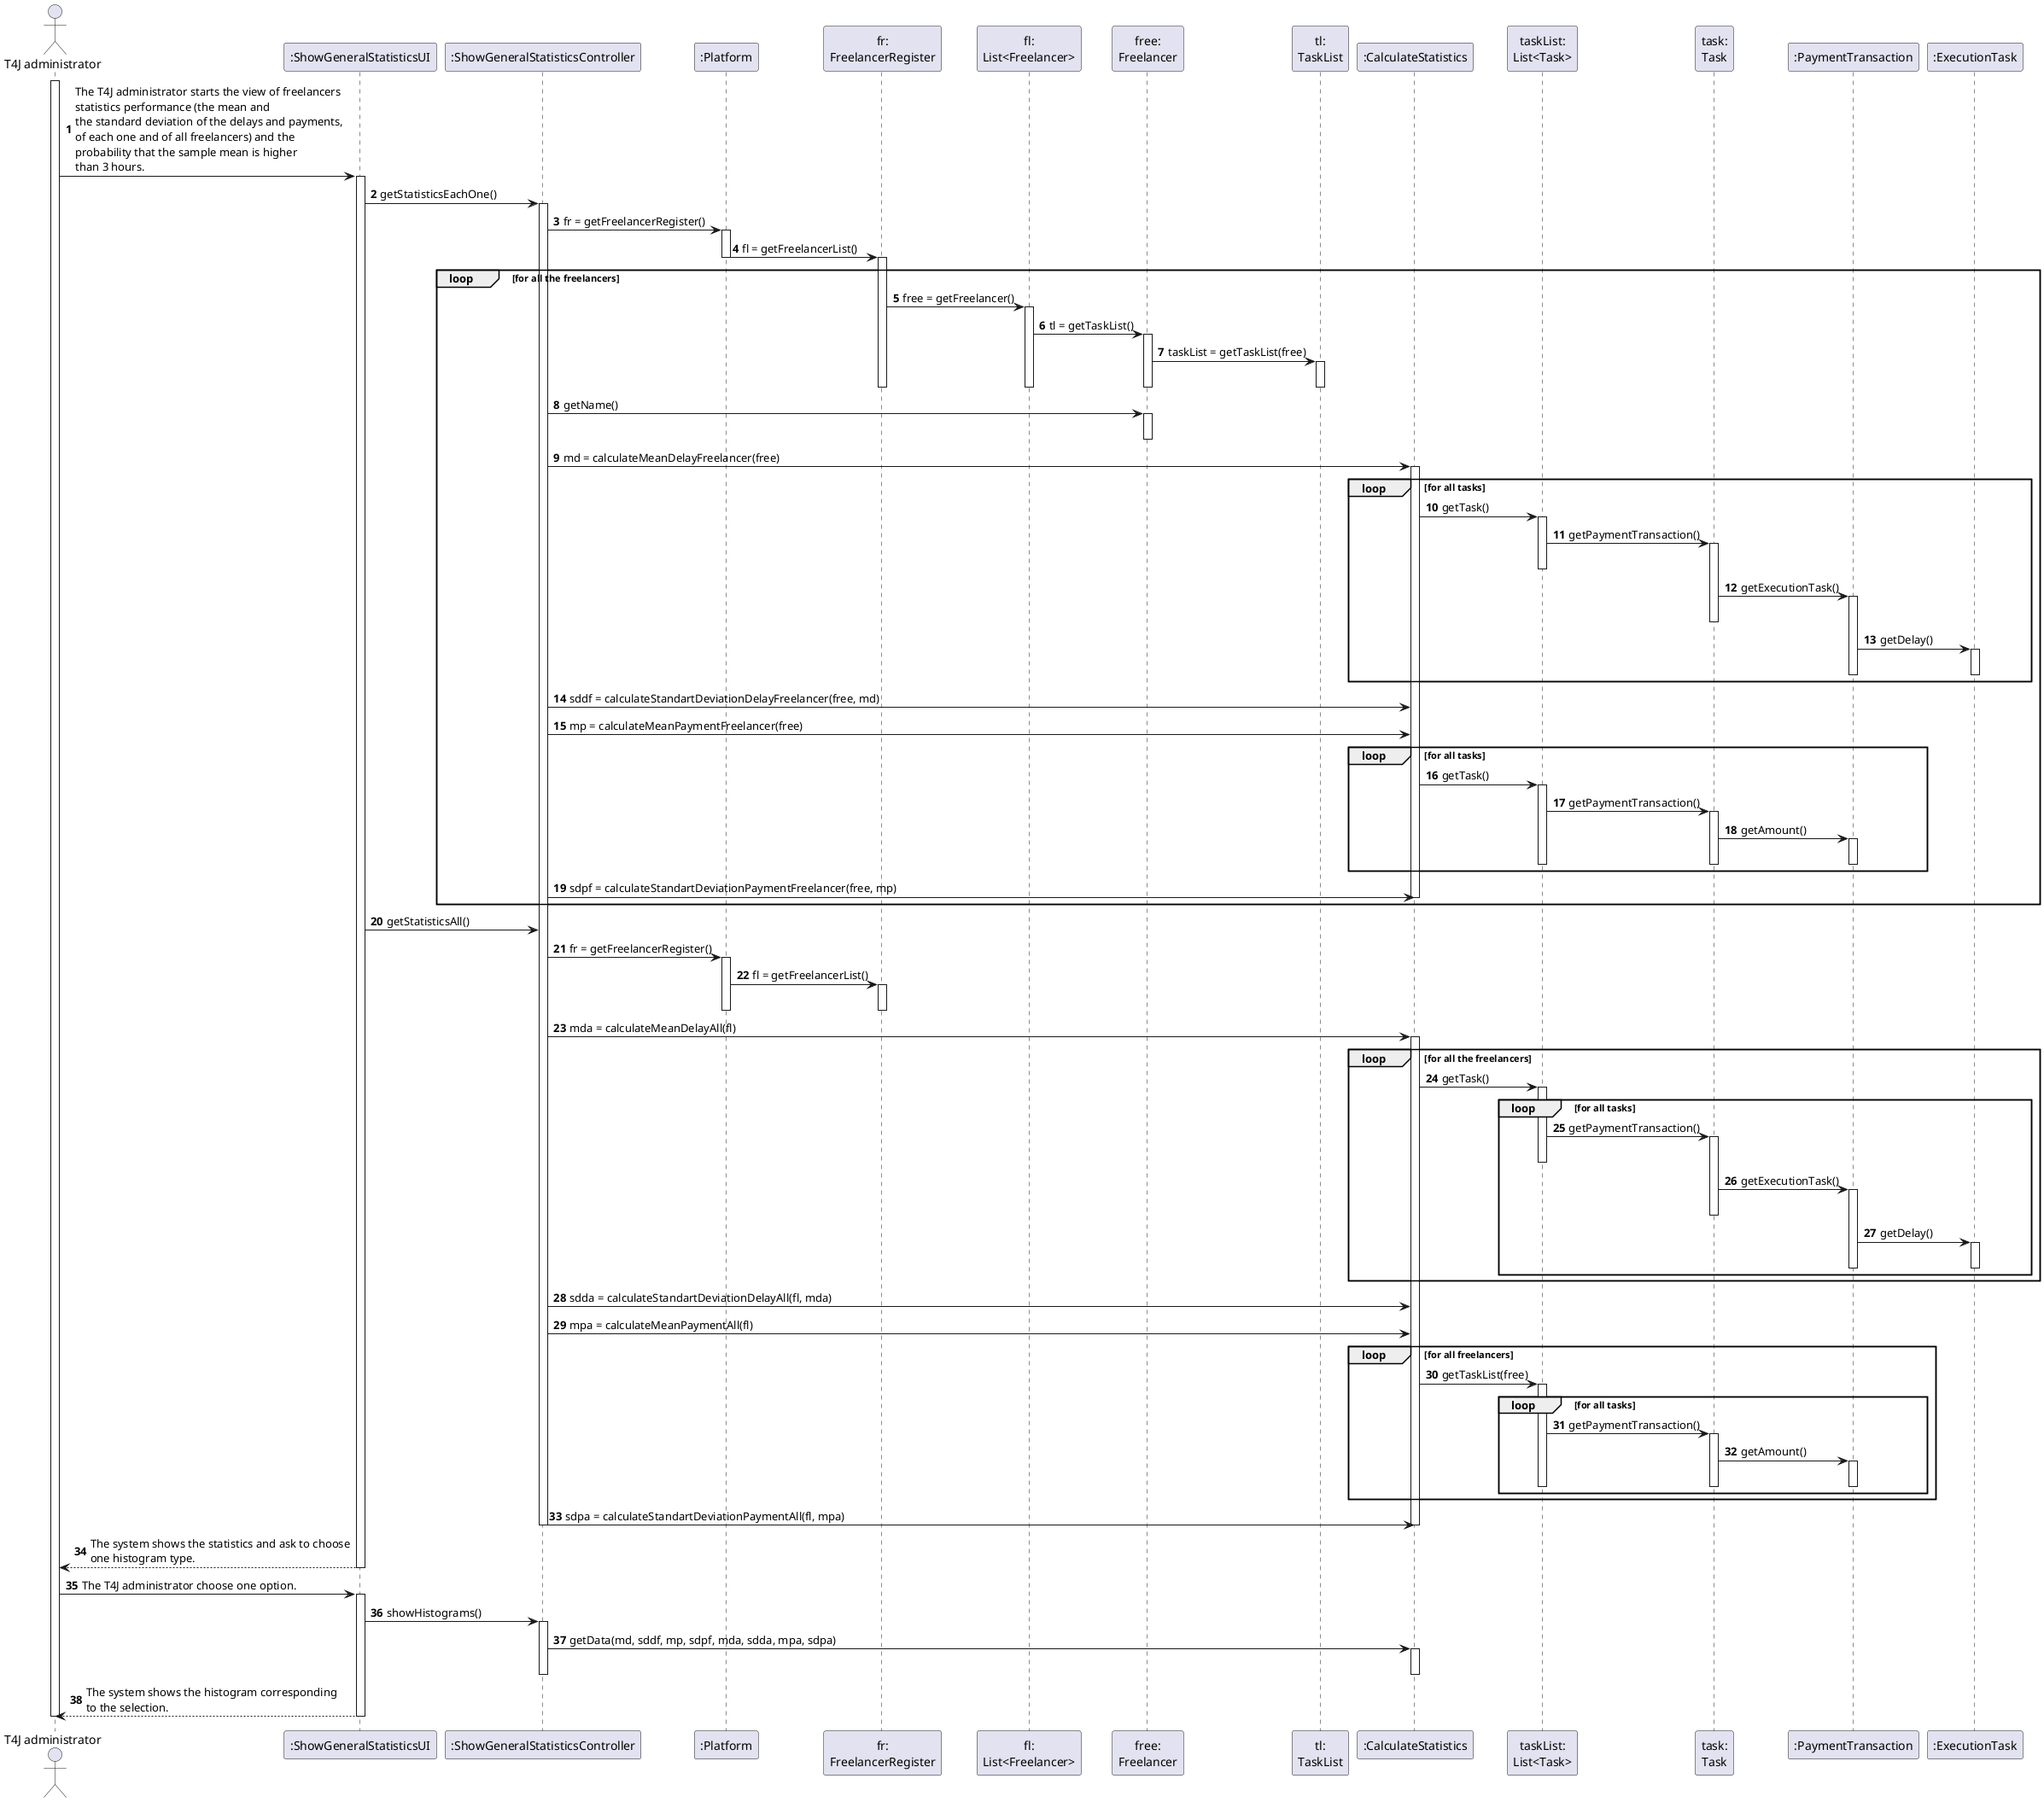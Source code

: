 @startuml
autonumber
'hide footbox
actor "T4J administrator" as ADM

participant ":ShowGeneralStatisticsUI" as UI
participant ":ShowGeneralStatisticsController" as CT
participant ":Platform" as PL
participant "fr:\nFreelancerRegister" as FR
participant "fl:\nList<Freelancer>" as FL
participant "free:\nFreelancer" as F
participant "tl:\nTaskList" as TLS
participant ":CalculateStatistics" as CS
participant "taskList:\nList<Task>" as TL
participant "task:\nTask" as T
participant ":PaymentTransaction" as PT
participant ":ExecutionTask" as ET



activate ADM

ADM -> UI : The T4J administrator starts the view of freelancers\nstatistics performance (the mean and\nthe standard deviation of the delays and payments,\nof each one and of all freelancers) and the\nprobability that the sample mean is higher\nthan 3 hours.
activate UI


UI -> CT : getStatisticsEachOne()
activate CT


CT -> PL : fr = getFreelancerRegister()
activate PL
PL -> FR : fl = getFreelancerList()
deactivate PL
activate FR

loop for all the freelancers

FR -> FL : free = getFreelancer()
activate FL
FL -> F : tl = getTaskList()
activate F
F -> TLS : taskList = getTaskList(free)
activate TLS
deactivate TLS
deactivate F
deactivate FR
deactivate FL

CT -> F : getName()
activate F
deactivate F

CT -> CS : md = calculateMeanDelayFreelancer(free)
activate CS

loop for all tasks

CS -> TL : getTask()
activate TL


TL -> T : getPaymentTransaction()
activate T
deactivate TL
T -> PT : getExecutionTask()
activate PT
deactivate T
PT -> ET : getDelay()
activate ET
deactivate ET
deactivate PT

end

CT -> CS : sddf = calculateStandartDeviationDelayFreelancer(free, md)

CT -> CS : mp = calculateMeanPaymentFreelancer(free)

loop for all tasks

CS -> TL : getTask()
activate TL

TL -> T : getPaymentTransaction()
activate T
T -> PT : getAmount()
activate PT
deactivate PT
deactivate T
deactivate TL
end


CT -> CS : sdpf = calculateStandartDeviationPaymentFreelancer(free, mp)

deactivate CS

end


UI -> CT : getStatisticsAll()

CT -> PL : fr = getFreelancerRegister()
activate PL
PL -> FR : fl = getFreelancerList()
activate FR
deactivate PL


deactivate FR


CT -> CS : mda = calculateMeanDelayAll(fl)
activate CS

loop for all the freelancers

CS -> TL : getTask()
activate TL

loop for all tasks

TL -> T : getPaymentTransaction()
activate T
deactivate TL
T -> PT : getExecutionTask()
activate PT
deactivate T
PT -> ET : getDelay()
activate ET
deactivate ET
deactivate PT



end
end


CT -> CS : sdda = calculateStandartDeviationDelayAll(fl, mda)

CT -> CS : mpa = calculateMeanPaymentAll(fl)
loop for all freelancers

CS -> TL : getTaskList(free)
activate TL

loop for all tasks

TL -> T : getPaymentTransaction()
activate T
T -> PT : getAmount()
activate PT
deactivate PT
deactivate T
deactivate TL

end
end

CT -> CS : sdpa = calculateStandartDeviationPaymentAll(fl, mpa)


deactivate CS



deactivate CS
deactivate CT






UI --> ADM: The system shows the statistics and ask to choose\none histogram type.
deactivate UI

ADM -> UI : The T4J administrator choose one option.
activate UI

UI -> CT : showHistograms()
activate CT
CT -> CS : getData(md, sddf, mp, sdpf, mda, sdda, mpa, sdpa)
activate CS
deactivate CS
deactivate CT

UI --> ADM: The system shows the histogram corresponding\nto the selection.
deactivate UI

deactivate ADM

@enduml
